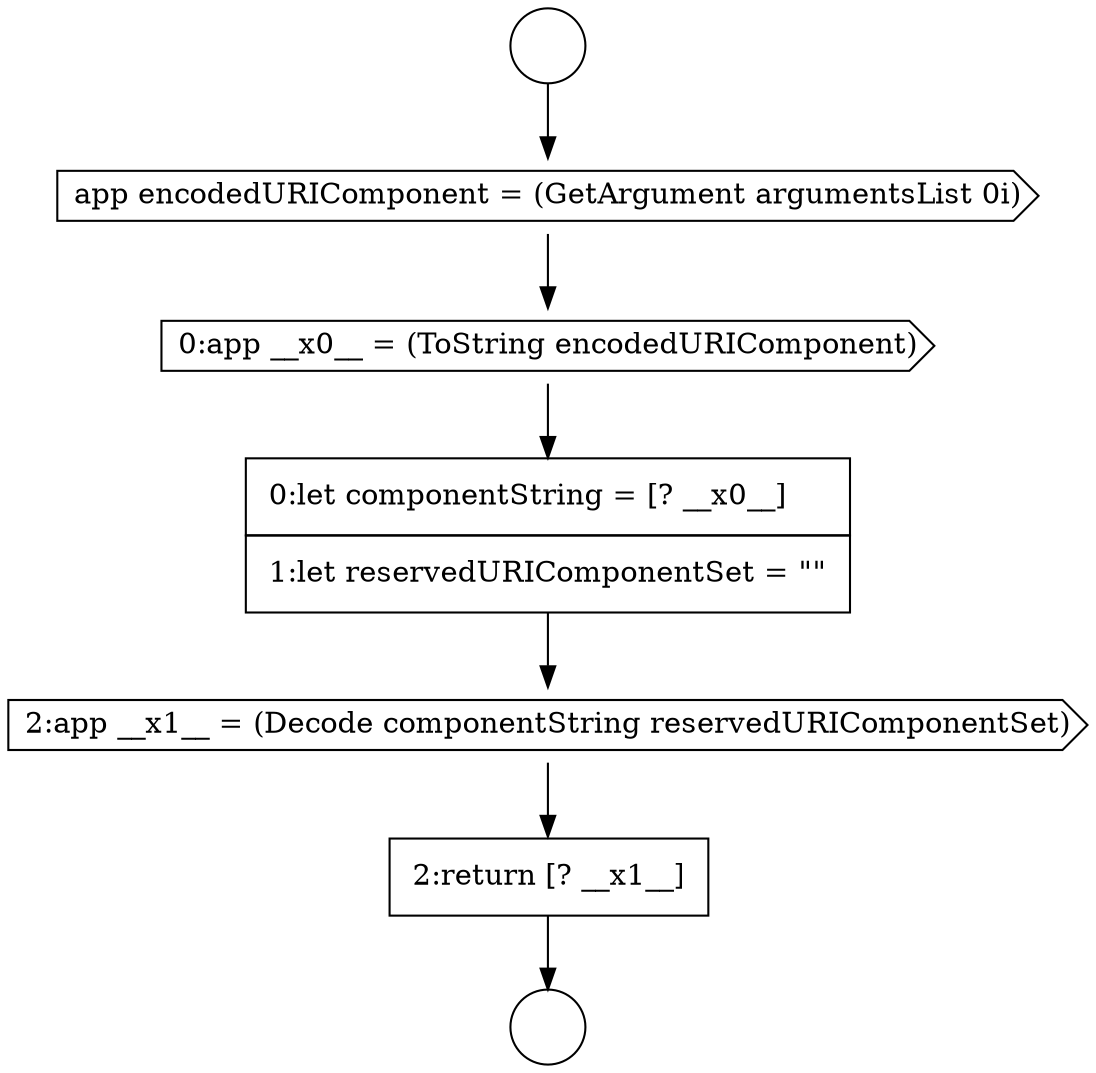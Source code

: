 digraph {
  node10259 [shape=circle label=" " color="black" fillcolor="white" style=filled]
  node10262 [shape=cds, label=<<font color="black">0:app __x0__ = (ToString encodedURIComponent)</font>> color="black" fillcolor="white" style=filled]
  node10263 [shape=none, margin=0, label=<<font color="black">
    <table border="0" cellborder="1" cellspacing="0" cellpadding="10">
      <tr><td align="left">0:let componentString = [? __x0__]</td></tr>
      <tr><td align="left">1:let reservedURIComponentSet = &quot;&quot;</td></tr>
    </table>
  </font>> color="black" fillcolor="white" style=filled]
  node10265 [shape=none, margin=0, label=<<font color="black">
    <table border="0" cellborder="1" cellspacing="0" cellpadding="10">
      <tr><td align="left">2:return [? __x1__]</td></tr>
    </table>
  </font>> color="black" fillcolor="white" style=filled]
  node10264 [shape=cds, label=<<font color="black">2:app __x1__ = (Decode componentString reservedURIComponentSet)</font>> color="black" fillcolor="white" style=filled]
  node10260 [shape=circle label=" " color="black" fillcolor="white" style=filled]
  node10261 [shape=cds, label=<<font color="black">app encodedURIComponent = (GetArgument argumentsList 0i)</font>> color="black" fillcolor="white" style=filled]
  node10259 -> node10261 [ color="black"]
  node10263 -> node10264 [ color="black"]
  node10262 -> node10263 [ color="black"]
  node10265 -> node10260 [ color="black"]
  node10261 -> node10262 [ color="black"]
  node10264 -> node10265 [ color="black"]
}
